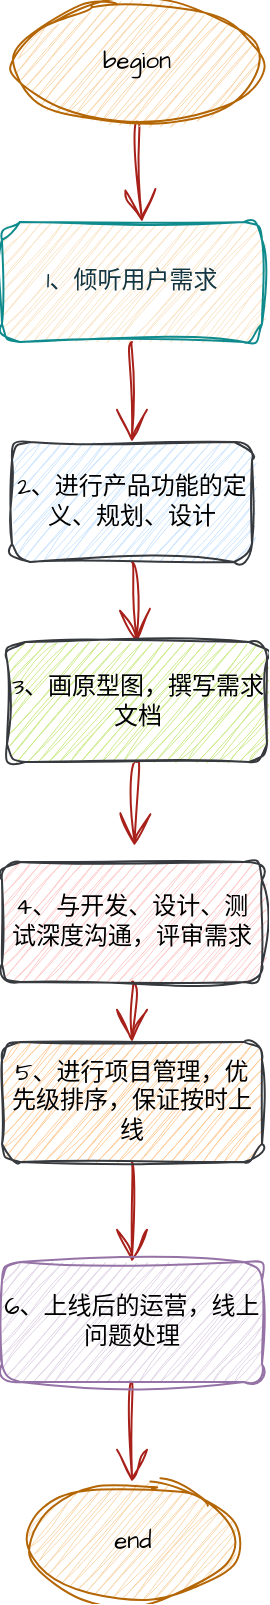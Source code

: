 <mxfile version="24.4.14" type="github">
  <diagram id="C5RBs43oDa-KdzZeNtuy" name="Page-1">
    <mxGraphModel dx="1246" dy="525" grid="1" gridSize="10" guides="1" tooltips="1" connect="1" arrows="1" fold="1" page="1" pageScale="1" pageWidth="827" pageHeight="1169" math="0" shadow="0">
      <root>
        <mxCell id="WIyWlLk6GJQsqaUBKTNV-0" />
        <mxCell id="WIyWlLk6GJQsqaUBKTNV-1" parent="WIyWlLk6GJQsqaUBKTNV-0" />
        <mxCell id="nRBtWFrWenoR6KWP3zKN-3" style="edgeStyle=none;curved=1;rounded=1;hachureGap=4;orthogonalLoop=1;jettySize=auto;html=1;exitX=0.5;exitY=1;exitDx=0;exitDy=0;fontFamily=Architects Daughter;fontSource=https%3A%2F%2Ffonts.googleapis.com%2Fcss%3Ffamily%3DArchitects%2BDaughter;fontSize=16;startSize=14;endArrow=open;endSize=14;sourcePerimeterSpacing=8;targetPerimeterSpacing=8;sketch=1;curveFitting=1;jiggle=2;labelBackgroundColor=none;strokeColor=#A8201A;fontColor=default;" parent="WIyWlLk6GJQsqaUBKTNV-1" source="nRBtWFrWenoR6KWP3zKN-2" edge="1">
          <mxGeometry relative="1" as="geometry">
            <mxPoint x="370" y="260" as="targetPoint" />
            <mxPoint x="370" y="210" as="sourcePoint" />
          </mxGeometry>
        </mxCell>
        <mxCell id="nRBtWFrWenoR6KWP3zKN-2" value="begion" style="ellipse;whiteSpace=wrap;html=1;hachureGap=4;fontFamily=Architects Daughter;fontSource=https%3A%2F%2Ffonts.googleapis.com%2Fcss%3Ffamily%3DArchitects%2BDaughter;rounded=1;sketch=1;curveFitting=1;jiggle=2;labelBackgroundColor=none;fillColor=#fad7ac;strokeColor=#b46504;" parent="WIyWlLk6GJQsqaUBKTNV-1" vertex="1">
          <mxGeometry x="305" y="150" width="125" height="60" as="geometry" />
        </mxCell>
        <mxCell id="nRBtWFrWenoR6KWP3zKN-6" style="edgeStyle=none;curved=1;rounded=1;hachureGap=4;orthogonalLoop=1;jettySize=auto;html=1;exitX=0.5;exitY=1;exitDx=0;exitDy=0;fontFamily=Architects Daughter;fontSource=https%3A%2F%2Ffonts.googleapis.com%2Fcss%3Ffamily%3DArchitects%2BDaughter;fontSize=16;startSize=14;endArrow=open;endSize=14;sourcePerimeterSpacing=8;targetPerimeterSpacing=8;entryX=0.5;entryY=0;entryDx=0;entryDy=0;sketch=1;curveFitting=1;jiggle=2;labelBackgroundColor=none;strokeColor=#A8201A;fontColor=default;" parent="WIyWlLk6GJQsqaUBKTNV-1" source="nRBtWFrWenoR6KWP3zKN-5" edge="1" target="nRBtWFrWenoR6KWP3zKN-7">
          <mxGeometry relative="1" as="geometry">
            <mxPoint x="360" y="440" as="targetPoint" />
          </mxGeometry>
        </mxCell>
        <mxCell id="nRBtWFrWenoR6KWP3zKN-5" value="1、倾听用户需求" style="whiteSpace=wrap;html=1;hachureGap=4;fontFamily=Architects Daughter;rounded=1;fontSource=https%3A%2F%2Ffonts.googleapis.com%2Fcss%3Ffamily%3DArchitects%2BDaughter;sketch=1;curveFitting=1;jiggle=2;labelBackgroundColor=none;fillColor=#FAE5C7;strokeColor=#0F8B8D;fontColor=#143642;" parent="WIyWlLk6GJQsqaUBKTNV-1" vertex="1">
          <mxGeometry x="300" y="260" width="130" height="60" as="geometry" />
        </mxCell>
        <mxCell id="W2XIIt4hAPdb9Kb-BVjT-2" style="edgeStyle=none;curved=1;rounded=1;hachureGap=4;orthogonalLoop=1;jettySize=auto;html=1;exitX=0.5;exitY=1;exitDx=0;exitDy=0;fontFamily=Architects Daughter;fontSource=https%3A%2F%2Ffonts.googleapis.com%2Fcss%3Ffamily%3DArchitects%2BDaughter;fontSize=16;startSize=14;endArrow=open;endSize=14;sourcePerimeterSpacing=8;targetPerimeterSpacing=8;entryX=0.5;entryY=0;entryDx=0;entryDy=0;sketch=1;curveFitting=1;jiggle=2;labelBackgroundColor=none;strokeColor=#A8201A;fontColor=default;" edge="1" parent="WIyWlLk6GJQsqaUBKTNV-1" source="nRBtWFrWenoR6KWP3zKN-7" target="W2XIIt4hAPdb9Kb-BVjT-3">
          <mxGeometry relative="1" as="geometry">
            <mxPoint x="360" y="470" as="targetPoint" />
          </mxGeometry>
        </mxCell>
        <mxCell id="nRBtWFrWenoR6KWP3zKN-7" value="2、进行产品功能的定义、规划、设计" style="whiteSpace=wrap;html=1;hachureGap=4;fontFamily=Architects Daughter;fontSource=https%3A%2F%2Ffonts.googleapis.com%2Fcss%3Ffamily%3DArchitects%2BDaughter;rounded=1;sketch=1;curveFitting=1;jiggle=2;labelBackgroundColor=none;fillColor=#cce5ff;strokeColor=#36393d;" parent="WIyWlLk6GJQsqaUBKTNV-1" vertex="1">
          <mxGeometry x="305" y="370" width="120" height="60" as="geometry" />
        </mxCell>
        <mxCell id="nRBtWFrWenoR6KWP3zKN-8" value="end" style="ellipse;whiteSpace=wrap;html=1;hachureGap=4;fontFamily=Architects Daughter;fontSource=https%3A%2F%2Ffonts.googleapis.com%2Fcss%3Ffamily%3DArchitects%2BDaughter;rounded=1;sketch=1;curveFitting=1;jiggle=2;labelBackgroundColor=none;fillColor=#fad7ac;strokeColor=#b46504;" parent="WIyWlLk6GJQsqaUBKTNV-1" vertex="1">
          <mxGeometry x="312.5" y="890" width="105" height="60" as="geometry" />
        </mxCell>
        <mxCell id="W2XIIt4hAPdb9Kb-BVjT-8" style="edgeStyle=none;curved=1;rounded=1;hachureGap=4;orthogonalLoop=1;jettySize=auto;html=1;exitX=0.5;exitY=1;exitDx=0;exitDy=0;fontFamily=Architects Daughter;fontSource=https%3A%2F%2Ffonts.googleapis.com%2Fcss%3Ffamily%3DArchitects%2BDaughter;fontSize=16;startSize=14;endArrow=open;endSize=14;sourcePerimeterSpacing=8;targetPerimeterSpacing=8;sketch=1;curveFitting=1;jiggle=2;labelBackgroundColor=none;strokeColor=#A8201A;fontColor=default;" edge="1" parent="WIyWlLk6GJQsqaUBKTNV-1" source="W2XIIt4hAPdb9Kb-BVjT-3" target="W2XIIt4hAPdb9Kb-BVjT-5">
          <mxGeometry relative="1" as="geometry" />
        </mxCell>
        <mxCell id="W2XIIt4hAPdb9Kb-BVjT-3" value="3、画原型图，撰写需求文档" style="rounded=1;whiteSpace=wrap;html=1;hachureGap=4;fontFamily=Architects Daughter;fontSource=https%3A%2F%2Ffonts.googleapis.com%2Fcss%3Ffamily%3DArchitects%2BDaughter;sketch=1;curveFitting=1;jiggle=2;labelBackgroundColor=none;fillColor=#cdeb8b;strokeColor=#36393d;" vertex="1" parent="WIyWlLk6GJQsqaUBKTNV-1">
          <mxGeometry x="302.5" y="470" width="130" height="60" as="geometry" />
        </mxCell>
        <mxCell id="W2XIIt4hAPdb9Kb-BVjT-9" style="edgeStyle=none;curved=1;rounded=1;hachureGap=4;orthogonalLoop=1;jettySize=auto;html=1;exitX=0.5;exitY=1;exitDx=0;exitDy=0;entryX=0.5;entryY=0;entryDx=0;entryDy=0;fontFamily=Architects Daughter;fontSource=https%3A%2F%2Ffonts.googleapis.com%2Fcss%3Ffamily%3DArchitects%2BDaughter;fontSize=16;startSize=14;endArrow=open;endSize=14;sourcePerimeterSpacing=8;targetPerimeterSpacing=8;sketch=1;curveFitting=1;jiggle=2;labelBackgroundColor=none;strokeColor=#A8201A;fontColor=default;" edge="1" parent="WIyWlLk6GJQsqaUBKTNV-1" source="W2XIIt4hAPdb9Kb-BVjT-5" target="W2XIIt4hAPdb9Kb-BVjT-6">
          <mxGeometry relative="1" as="geometry" />
        </mxCell>
        <mxCell id="W2XIIt4hAPdb9Kb-BVjT-5" value="4、与开发、设计、测试深度沟通，评审需求" style="rounded=1;whiteSpace=wrap;html=1;hachureGap=4;fontFamily=Architects Daughter;fontSource=https%3A%2F%2Ffonts.googleapis.com%2Fcss%3Ffamily%3DArchitects%2BDaughter;sketch=1;curveFitting=1;jiggle=2;labelBackgroundColor=none;fillColor=#ffcccc;strokeColor=#36393d;" vertex="1" parent="WIyWlLk6GJQsqaUBKTNV-1">
          <mxGeometry x="300" y="580" width="130" height="60" as="geometry" />
        </mxCell>
        <mxCell id="W2XIIt4hAPdb9Kb-BVjT-10" style="edgeStyle=none;curved=1;rounded=1;hachureGap=4;orthogonalLoop=1;jettySize=auto;html=1;exitX=0.5;exitY=1;exitDx=0;exitDy=0;entryX=0.5;entryY=0;entryDx=0;entryDy=0;fontFamily=Architects Daughter;fontSource=https%3A%2F%2Ffonts.googleapis.com%2Fcss%3Ffamily%3DArchitects%2BDaughter;fontSize=16;startSize=14;endArrow=open;endSize=14;sourcePerimeterSpacing=8;targetPerimeterSpacing=8;sketch=1;curveFitting=1;jiggle=2;labelBackgroundColor=none;strokeColor=#A8201A;fontColor=default;" edge="1" parent="WIyWlLk6GJQsqaUBKTNV-1" source="W2XIIt4hAPdb9Kb-BVjT-6" target="W2XIIt4hAPdb9Kb-BVjT-7">
          <mxGeometry relative="1" as="geometry" />
        </mxCell>
        <mxCell id="W2XIIt4hAPdb9Kb-BVjT-6" value="5、进行项目管理，优先级排序，保证按时上线" style="rounded=1;whiteSpace=wrap;html=1;hachureGap=4;fontFamily=Architects Daughter;fontSource=https%3A%2F%2Ffonts.googleapis.com%2Fcss%3Ffamily%3DArchitects%2BDaughter;sketch=1;curveFitting=1;jiggle=2;labelBackgroundColor=none;fillColor=#ffcc99;strokeColor=#36393d;" vertex="1" parent="WIyWlLk6GJQsqaUBKTNV-1">
          <mxGeometry x="300" y="670" width="130" height="60" as="geometry" />
        </mxCell>
        <mxCell id="W2XIIt4hAPdb9Kb-BVjT-11" style="edgeStyle=none;curved=1;rounded=1;hachureGap=4;orthogonalLoop=1;jettySize=auto;html=1;exitX=0.5;exitY=1;exitDx=0;exitDy=0;entryX=0.5;entryY=0;entryDx=0;entryDy=0;fontFamily=Architects Daughter;fontSource=https%3A%2F%2Ffonts.googleapis.com%2Fcss%3Ffamily%3DArchitects%2BDaughter;fontSize=16;startSize=14;endArrow=open;endSize=14;sourcePerimeterSpacing=8;targetPerimeterSpacing=8;sketch=1;curveFitting=1;jiggle=2;labelBackgroundColor=none;strokeColor=#A8201A;fontColor=default;" edge="1" parent="WIyWlLk6GJQsqaUBKTNV-1" source="W2XIIt4hAPdb9Kb-BVjT-7" target="nRBtWFrWenoR6KWP3zKN-8">
          <mxGeometry relative="1" as="geometry" />
        </mxCell>
        <mxCell id="W2XIIt4hAPdb9Kb-BVjT-7" value="6、上线后的运营，线上问题处理" style="rounded=1;whiteSpace=wrap;html=1;hachureGap=4;fontFamily=Architects Daughter;fontSource=https%3A%2F%2Ffonts.googleapis.com%2Fcss%3Ffamily%3DArchitects%2BDaughter;sketch=1;curveFitting=1;jiggle=2;labelBackgroundColor=none;fillColor=#e1d5e7;strokeColor=#9673a6;" vertex="1" parent="WIyWlLk6GJQsqaUBKTNV-1">
          <mxGeometry x="300" y="780" width="130" height="60" as="geometry" />
        </mxCell>
      </root>
    </mxGraphModel>
  </diagram>
</mxfile>
